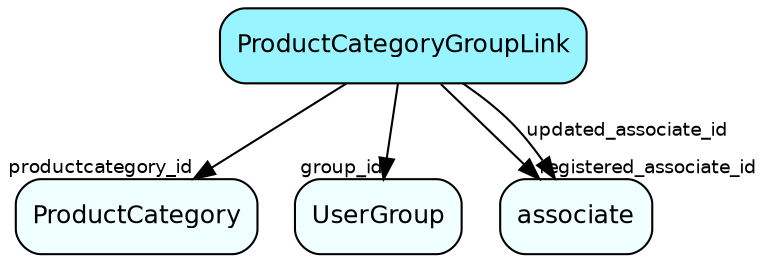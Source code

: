 digraph ProductCategoryGroupLink  {
node [shape = box style="rounded, filled" fontname = "Helvetica" fontsize = "12" ]
edge [fontname = "Helvetica" fontsize = "9"]

ProductCategoryGroupLink[fillcolor = "cadetblue1"]
ProductCategory[fillcolor = "azure1"]
UserGroup[fillcolor = "azure1"]
associate[fillcolor = "azure1"]
ProductCategoryGroupLink -> ProductCategory [headlabel = "productcategory_id"]
ProductCategoryGroupLink -> UserGroup [headlabel = "group_id"]
ProductCategoryGroupLink -> associate [headlabel = "registered_associate_id"]
ProductCategoryGroupLink -> associate [label = "updated_associate_id"]
}
